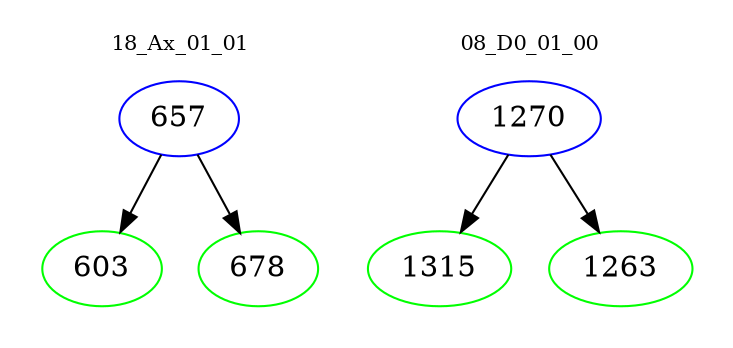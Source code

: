 digraph{
subgraph cluster_0 {
color = white
label = "18_Ax_01_01";
fontsize=10;
T0_657 [label="657", color="blue"]
T0_657 -> T0_603 [color="black"]
T0_603 [label="603", color="green"]
T0_657 -> T0_678 [color="black"]
T0_678 [label="678", color="green"]
}
subgraph cluster_1 {
color = white
label = "08_D0_01_00";
fontsize=10;
T1_1270 [label="1270", color="blue"]
T1_1270 -> T1_1315 [color="black"]
T1_1315 [label="1315", color="green"]
T1_1270 -> T1_1263 [color="black"]
T1_1263 [label="1263", color="green"]
}
}
